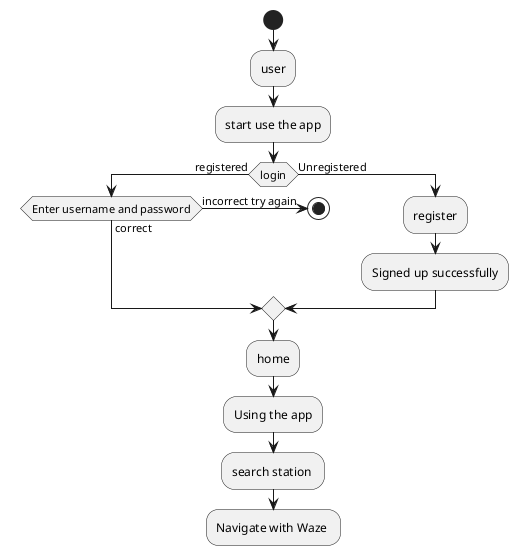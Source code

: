 @startuml
'https://plantuml.com/activity-diagram-beta

start
:user;
:start use the app;
if (login) then (registered)
  if (Enter username and password) then (correct)

  else (incorrect try again)
    stop
  endif
else (Unregistered)
    :register;
    :Signed up successfully;



endif
:home;
:Using the app;
:search station ;
:Navigate with Waze ;

@enduml
